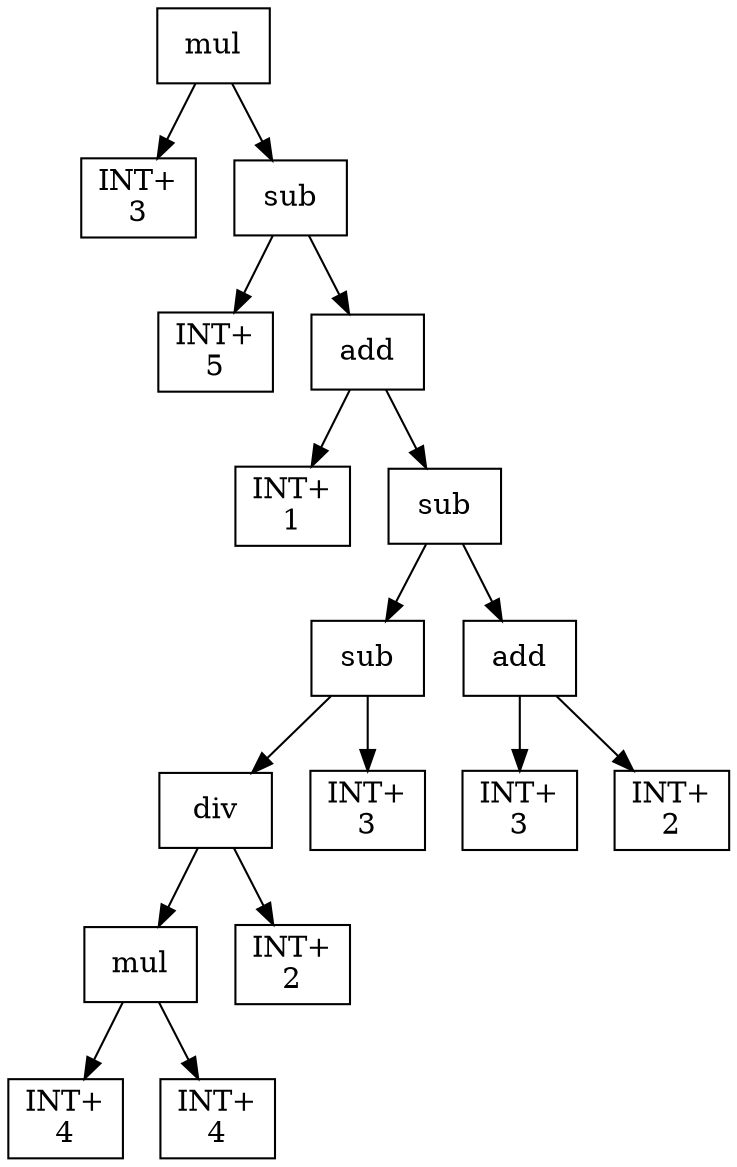 digraph expr {
  node [shape=box];
  n1 [label="mul"];
  n2 [label="INT+\n3"];
  n3 [label="sub"];
  n4 [label="INT+\n5"];
  n5 [label="add"];
  n6 [label="INT+\n1"];
  n7 [label="sub"];
  n8 [label="sub"];
  n9 [label="div"];
  n10 [label="mul"];
  n11 [label="INT+\n4"];
  n12 [label="INT+\n4"];
  n10 -> n11;
  n10 -> n12;
  n13 [label="INT+\n2"];
  n9 -> n10;
  n9 -> n13;
  n14 [label="INT+\n3"];
  n8 -> n9;
  n8 -> n14;
  n15 [label="add"];
  n16 [label="INT+\n3"];
  n17 [label="INT+\n2"];
  n15 -> n16;
  n15 -> n17;
  n7 -> n8;
  n7 -> n15;
  n5 -> n6;
  n5 -> n7;
  n3 -> n4;
  n3 -> n5;
  n1 -> n2;
  n1 -> n3;
}